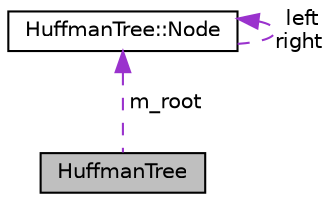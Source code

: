 digraph "HuffmanTree"
{
 // LATEX_PDF_SIZE
  edge [fontname="Helvetica",fontsize="10",labelfontname="Helvetica",labelfontsize="10"];
  node [fontname="Helvetica",fontsize="10",shape=record];
  Node1 [label="HuffmanTree",height=0.2,width=0.4,color="black", fillcolor="grey75", style="filled", fontcolor="black",tooltip="HuffmanTree е класът представляващ дървото, което строим по информацията от даден файл."];
  Node2 -> Node1 [dir="back",color="darkorchid3",fontsize="10",style="dashed",label=" m_root" ,fontname="Helvetica"];
  Node2 [label="HuffmanTree::Node",height=0.2,width=0.4,color="black", fillcolor="white", style="filled",URL="$d5/da2/structHuffmanTree_1_1Node.html",tooltip=" "];
  Node2 -> Node2 [dir="back",color="darkorchid3",fontsize="10",style="dashed",label=" left\nright" ,fontname="Helvetica"];
}
